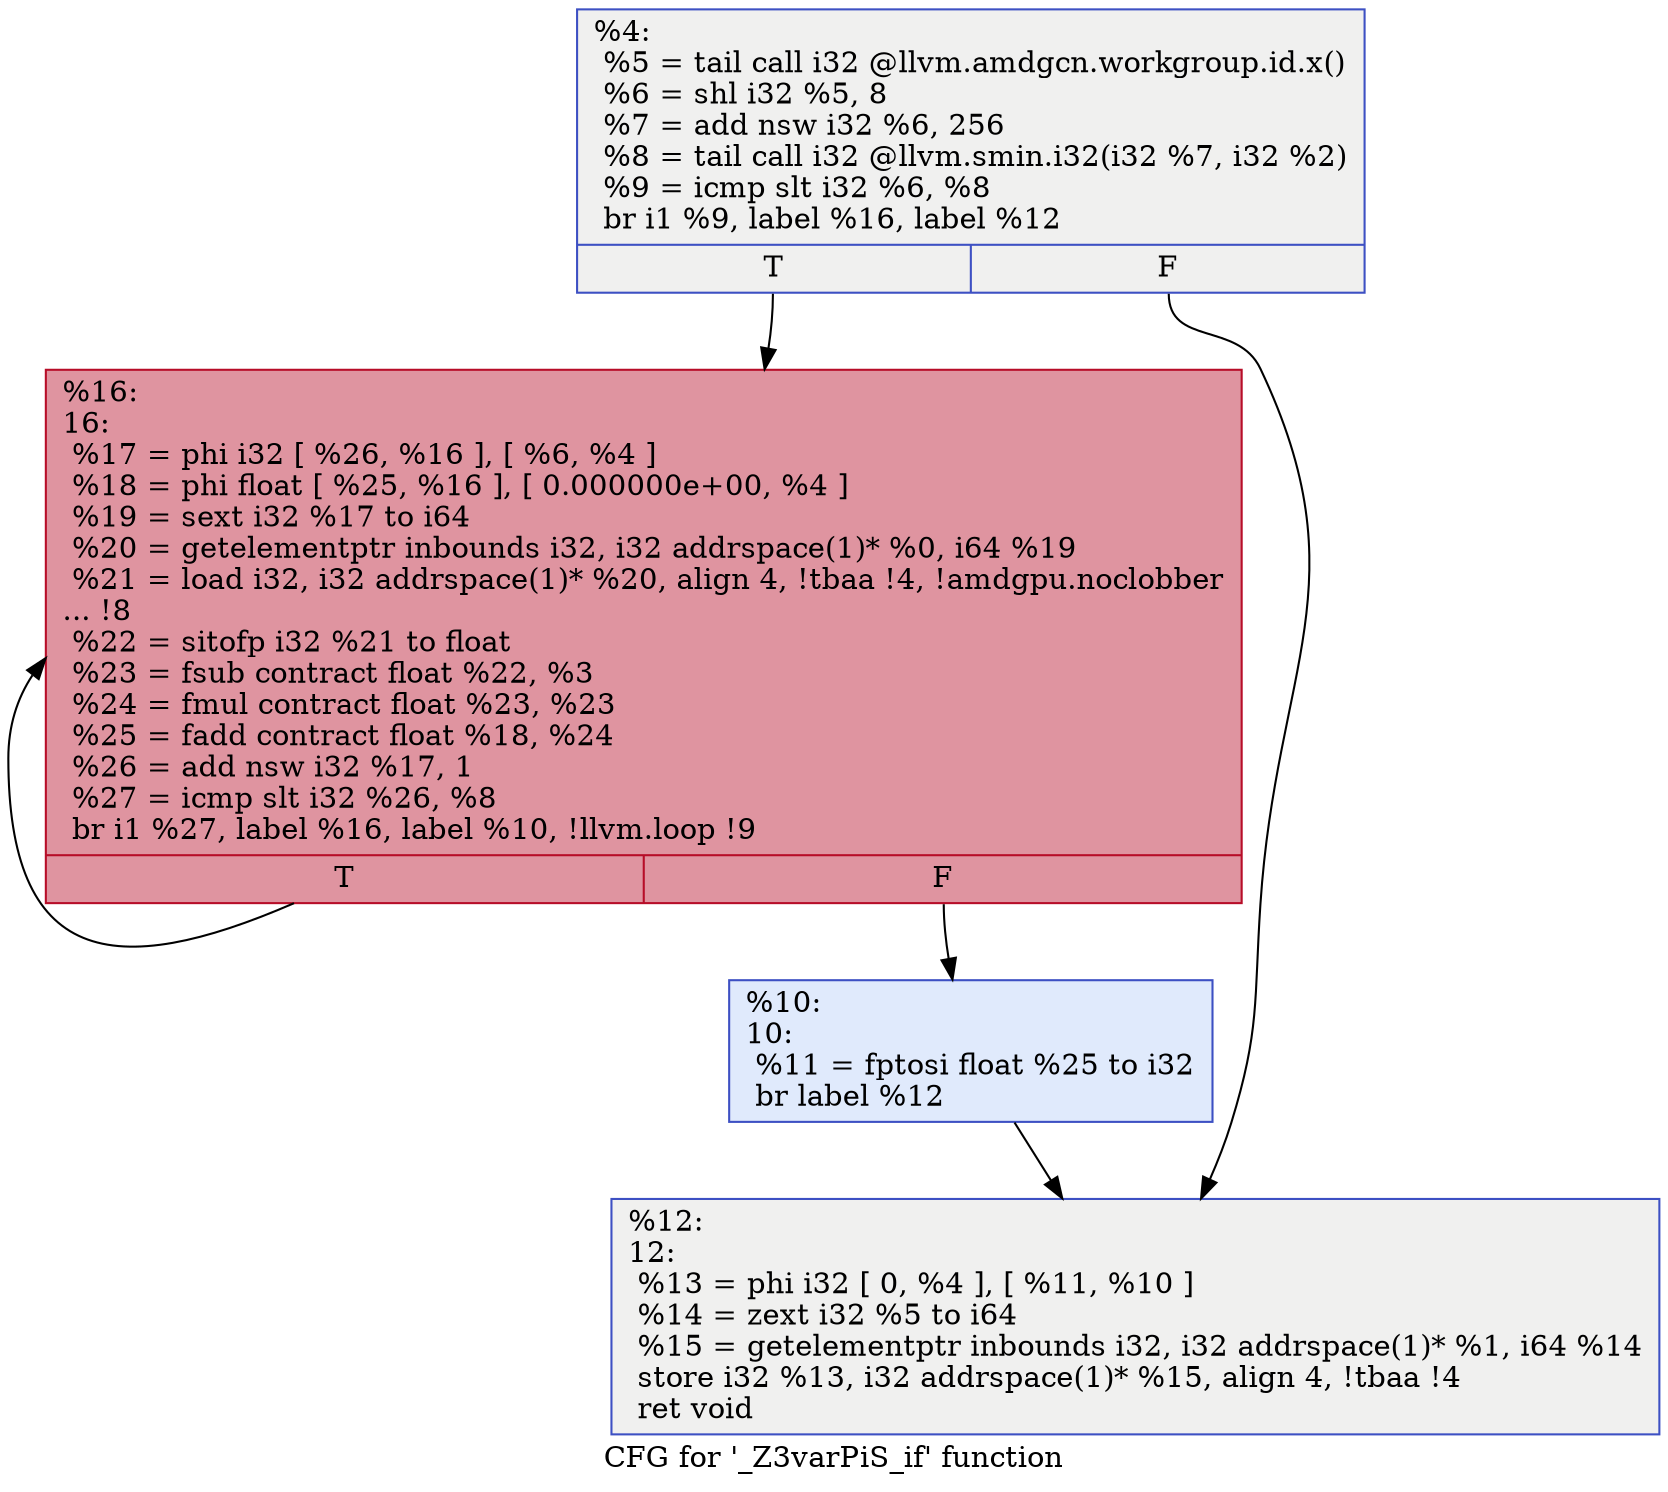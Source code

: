 digraph "CFG for '_Z3varPiS_if' function" {
	label="CFG for '_Z3varPiS_if' function";

	Node0x57d8010 [shape=record,color="#3d50c3ff", style=filled, fillcolor="#dedcdb70",label="{%4:\l  %5 = tail call i32 @llvm.amdgcn.workgroup.id.x()\l  %6 = shl i32 %5, 8\l  %7 = add nsw i32 %6, 256\l  %8 = tail call i32 @llvm.smin.i32(i32 %7, i32 %2)\l  %9 = icmp slt i32 %6, %8\l  br i1 %9, label %16, label %12\l|{<s0>T|<s1>F}}"];
	Node0x57d8010:s0 -> Node0x57d80a0;
	Node0x57d8010:s1 -> Node0x57d8d50;
	Node0x57d8e90 [shape=record,color="#3d50c3ff", style=filled, fillcolor="#b9d0f970",label="{%10:\l10:                                               \l  %11 = fptosi float %25 to i32\l  br label %12\l}"];
	Node0x57d8e90 -> Node0x57d8d50;
	Node0x57d8d50 [shape=record,color="#3d50c3ff", style=filled, fillcolor="#dedcdb70",label="{%12:\l12:                                               \l  %13 = phi i32 [ 0, %4 ], [ %11, %10 ]\l  %14 = zext i32 %5 to i64\l  %15 = getelementptr inbounds i32, i32 addrspace(1)* %1, i64 %14\l  store i32 %13, i32 addrspace(1)* %15, align 4, !tbaa !4\l  ret void\l}"];
	Node0x57d80a0 [shape=record,color="#b70d28ff", style=filled, fillcolor="#b70d2870",label="{%16:\l16:                                               \l  %17 = phi i32 [ %26, %16 ], [ %6, %4 ]\l  %18 = phi float [ %25, %16 ], [ 0.000000e+00, %4 ]\l  %19 = sext i32 %17 to i64\l  %20 = getelementptr inbounds i32, i32 addrspace(1)* %0, i64 %19\l  %21 = load i32, i32 addrspace(1)* %20, align 4, !tbaa !4, !amdgpu.noclobber\l... !8\l  %22 = sitofp i32 %21 to float\l  %23 = fsub contract float %22, %3\l  %24 = fmul contract float %23, %23\l  %25 = fadd contract float %18, %24\l  %26 = add nsw i32 %17, 1\l  %27 = icmp slt i32 %26, %8\l  br i1 %27, label %16, label %10, !llvm.loop !9\l|{<s0>T|<s1>F}}"];
	Node0x57d80a0:s0 -> Node0x57d80a0;
	Node0x57d80a0:s1 -> Node0x57d8e90;
}
